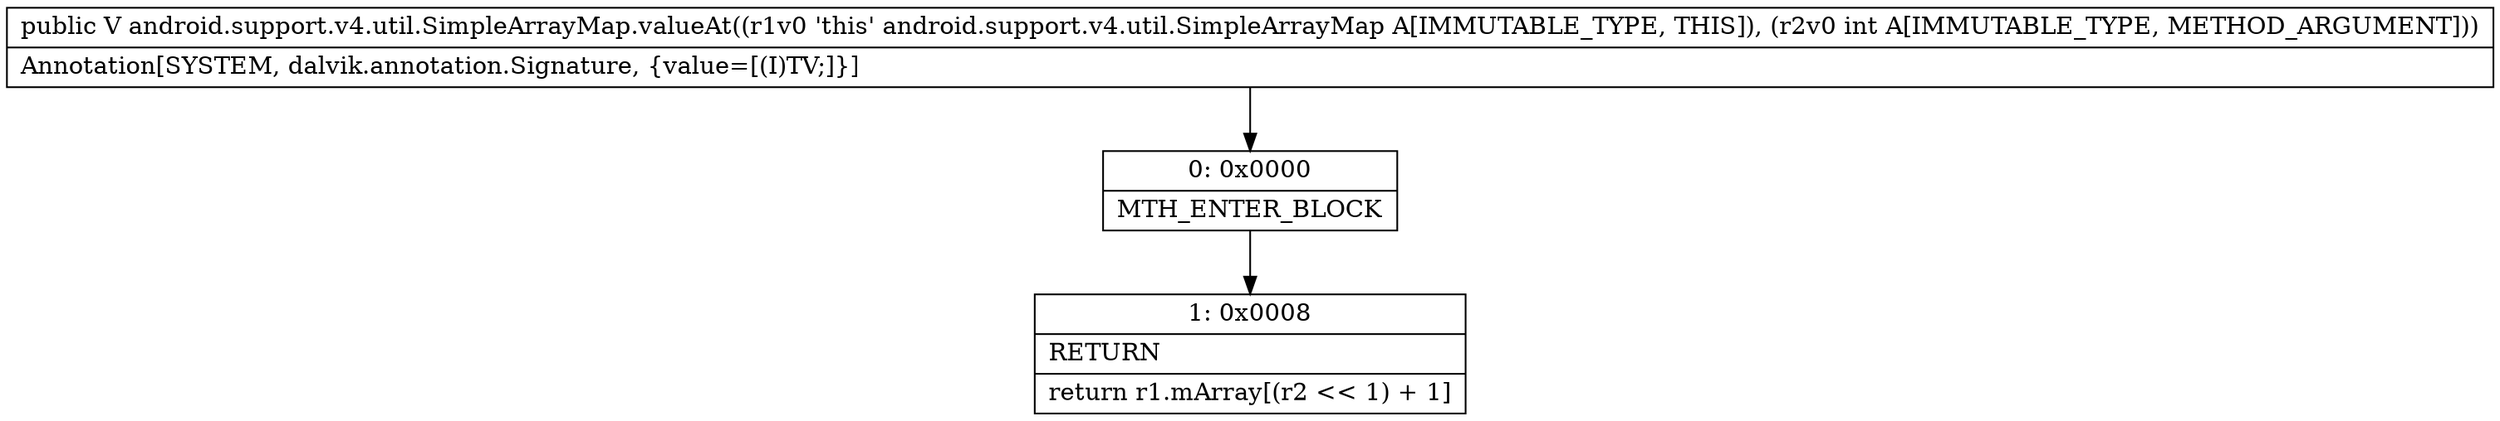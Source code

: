 digraph "CFG forandroid.support.v4.util.SimpleArrayMap.valueAt(I)Ljava\/lang\/Object;" {
Node_0 [shape=record,label="{0\:\ 0x0000|MTH_ENTER_BLOCK\l}"];
Node_1 [shape=record,label="{1\:\ 0x0008|RETURN\l|return r1.mArray[(r2 \<\< 1) + 1]\l}"];
MethodNode[shape=record,label="{public V android.support.v4.util.SimpleArrayMap.valueAt((r1v0 'this' android.support.v4.util.SimpleArrayMap A[IMMUTABLE_TYPE, THIS]), (r2v0 int A[IMMUTABLE_TYPE, METHOD_ARGUMENT]))  | Annotation[SYSTEM, dalvik.annotation.Signature, \{value=[(I)TV;]\}]\l}"];
MethodNode -> Node_0;
Node_0 -> Node_1;
}

